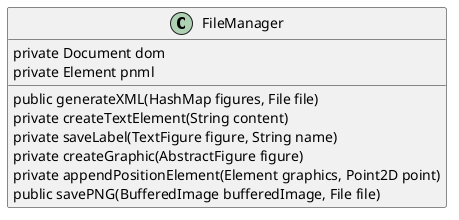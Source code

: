 @startuml
class FileManager {
    private Document dom
    private Element pnml
    public generateXML(HashMap figures, File file)
    private createTextElement(String content)
    private saveLabel(TextFigure figure, String name)
    private createGraphic(AbstractFigure figure)
    private appendPositionElement(Element graphics, Point2D point)
    public savePNG(BufferedImage bufferedImage, File file)
}
@enduml
